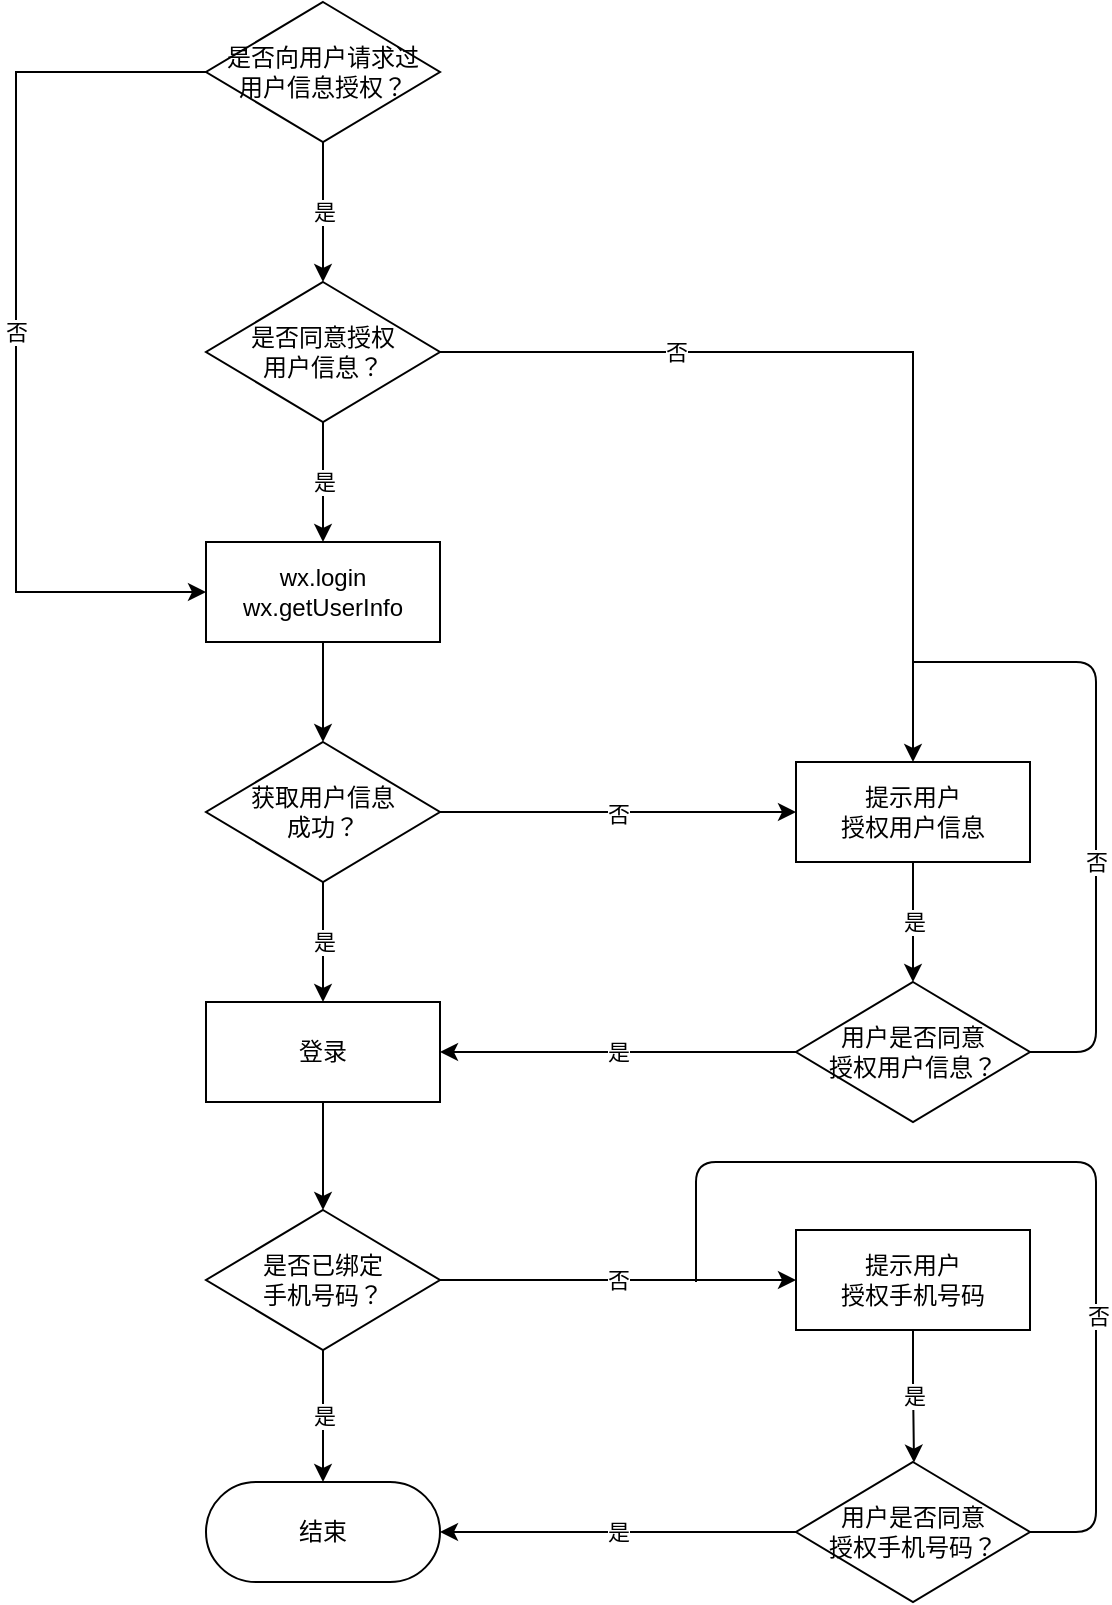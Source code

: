 <mxfile version="13.9.9" type="github">
  <diagram id="C5RBs43oDa-KdzZeNtuy" name="登录流程图">
    <mxGraphModel dx="1038" dy="1783" grid="1" gridSize="10" guides="1" tooltips="1" connect="1" arrows="1" fold="1" page="1" pageScale="1" pageWidth="827" pageHeight="1169" background="none" math="0" shadow="0">
      <root>
        <mxCell id="WIyWlLk6GJQsqaUBKTNV-0" />
        <mxCell id="WIyWlLk6GJQsqaUBKTNV-1" parent="WIyWlLk6GJQsqaUBKTNV-0" />
        <mxCell id="lAcniLtq4Itsd-8eF8fw-53" value="是" style="edgeStyle=orthogonalEdgeStyle;rounded=0;orthogonalLoop=1;jettySize=auto;html=1;shadow=0;" edge="1" parent="WIyWlLk6GJQsqaUBKTNV-1" source="lAcniLtq4Itsd-8eF8fw-22" target="lAcniLtq4Itsd-8eF8fw-51">
          <mxGeometry relative="1" as="geometry" />
        </mxCell>
        <mxCell id="lAcniLtq4Itsd-8eF8fw-22" value="是否同意授权&lt;br&gt;用户信息？" style="shape=rhombus;html=1;dashed=0;whitespace=wrap;perimeter=rhombusPerimeter;rounded=0;shadow=0;whiteSpace=wrap;" vertex="1" parent="WIyWlLk6GJQsqaUBKTNV-1">
          <mxGeometry x="355.0" y="-970" width="117" height="70" as="geometry" />
        </mxCell>
        <mxCell id="lAcniLtq4Itsd-8eF8fw-57" style="edgeStyle=orthogonalEdgeStyle;rounded=0;orthogonalLoop=1;jettySize=auto;html=1;exitX=0.5;exitY=1;exitDx=0;exitDy=0;entryX=0.5;entryY=0;entryDx=0;entryDy=0;shadow=0;" edge="1" parent="WIyWlLk6GJQsqaUBKTNV-1" source="lAcniLtq4Itsd-8eF8fw-51" target="lAcniLtq4Itsd-8eF8fw-56">
          <mxGeometry relative="1" as="geometry" />
        </mxCell>
        <mxCell id="lAcniLtq4Itsd-8eF8fw-51" value="wx.login&lt;br&gt;wx.getUserInfo" style="html=1;dashed=0;whitespace=wrap;rounded=0;shadow=0;whiteSpace=wrap;" vertex="1" parent="WIyWlLk6GJQsqaUBKTNV-1">
          <mxGeometry x="355.0" y="-840.0" width="117" height="50" as="geometry" />
        </mxCell>
        <mxCell id="lAcniLtq4Itsd-8eF8fw-59" value="是" style="edgeStyle=orthogonalEdgeStyle;rounded=0;orthogonalLoop=1;jettySize=auto;html=1;shadow=0;entryX=0.5;entryY=0;entryDx=0;entryDy=0;" edge="1" parent="WIyWlLk6GJQsqaUBKTNV-1" source="lAcniLtq4Itsd-8eF8fw-56" target="lAcniLtq4Itsd-8eF8fw-60">
          <mxGeometry relative="1" as="geometry">
            <mxPoint x="413.5" y="-565" as="targetPoint" />
          </mxGeometry>
        </mxCell>
        <mxCell id="lAcniLtq4Itsd-8eF8fw-62" value="否" style="edgeStyle=orthogonalEdgeStyle;rounded=0;orthogonalLoop=1;jettySize=auto;html=1;exitX=1;exitY=0.5;exitDx=0;exitDy=0;shadow=0;" edge="1" parent="WIyWlLk6GJQsqaUBKTNV-1" source="lAcniLtq4Itsd-8eF8fw-56">
          <mxGeometry relative="1" as="geometry">
            <mxPoint x="650" y="-705" as="targetPoint" />
          </mxGeometry>
        </mxCell>
        <mxCell id="lAcniLtq4Itsd-8eF8fw-56" value="获取用户信息&lt;br&gt;成功？" style="shape=rhombus;html=1;dashed=0;whitespace=wrap;perimeter=rhombusPerimeter;rounded=0;shadow=0;whiteSpace=wrap;" vertex="1" parent="WIyWlLk6GJQsqaUBKTNV-1">
          <mxGeometry x="355" y="-740.0" width="117" height="70" as="geometry" />
        </mxCell>
        <mxCell id="lAcniLtq4Itsd-8eF8fw-65" value="" style="edgeStyle=orthogonalEdgeStyle;rounded=0;orthogonalLoop=1;jettySize=auto;html=1;shadow=0;" edge="1" parent="WIyWlLk6GJQsqaUBKTNV-1" source="lAcniLtq4Itsd-8eF8fw-60" target="lAcniLtq4Itsd-8eF8fw-63">
          <mxGeometry relative="1" as="geometry" />
        </mxCell>
        <mxCell id="lAcniLtq4Itsd-8eF8fw-60" value="登录" style="html=1;dashed=0;whitespace=wrap;rounded=0;shadow=0;whiteSpace=wrap;" vertex="1" parent="WIyWlLk6GJQsqaUBKTNV-1">
          <mxGeometry x="355.0" y="-610.0" width="117" height="50" as="geometry" />
        </mxCell>
        <mxCell id="lAcniLtq4Itsd-8eF8fw-73" value="是" style="edgeStyle=orthogonalEdgeStyle;rounded=0;orthogonalLoop=1;jettySize=auto;html=1;exitX=0.5;exitY=1;exitDx=0;exitDy=0;entryX=0.5;entryY=0;entryDx=0;entryDy=0;shadow=0;" edge="1" parent="WIyWlLk6GJQsqaUBKTNV-1" source="lAcniLtq4Itsd-8eF8fw-54" target="lAcniLtq4Itsd-8eF8fw-72">
          <mxGeometry relative="1" as="geometry" />
        </mxCell>
        <mxCell id="lAcniLtq4Itsd-8eF8fw-54" value="提示用户&lt;br&gt;授权用户信息" style="html=1;dashed=0;whitespace=wrap;rounded=0;shadow=0;whiteSpace=wrap;" vertex="1" parent="WIyWlLk6GJQsqaUBKTNV-1">
          <mxGeometry x="650.0" y="-730.0" width="117" height="50" as="geometry" />
        </mxCell>
        <mxCell id="lAcniLtq4Itsd-8eF8fw-61" value="否" style="edgeStyle=orthogonalEdgeStyle;rounded=0;orthogonalLoop=1;jettySize=auto;html=1;exitX=1;exitY=0.5;exitDx=0;exitDy=0;shadow=0;" edge="1" parent="WIyWlLk6GJQsqaUBKTNV-1" source="lAcniLtq4Itsd-8eF8fw-22" target="lAcniLtq4Itsd-8eF8fw-54">
          <mxGeometry x="-0.466" relative="1" as="geometry">
            <mxPoint x="710" y="-650" as="targetPoint" />
            <mxPoint x="472" y="-935" as="sourcePoint" />
            <mxPoint as="offset" />
          </mxGeometry>
        </mxCell>
        <mxCell id="lAcniLtq4Itsd-8eF8fw-69" value="是" style="edgeStyle=orthogonalEdgeStyle;rounded=0;orthogonalLoop=1;jettySize=auto;html=1;shadow=0;" edge="1" parent="WIyWlLk6GJQsqaUBKTNV-1" source="lAcniLtq4Itsd-8eF8fw-63">
          <mxGeometry relative="1" as="geometry">
            <mxPoint x="413.5" y="-370" as="targetPoint" />
          </mxGeometry>
        </mxCell>
        <mxCell id="lAcniLtq4Itsd-8eF8fw-71" value="否" style="edgeStyle=orthogonalEdgeStyle;rounded=0;orthogonalLoop=1;jettySize=auto;html=1;exitX=1;exitY=0.5;exitDx=0;exitDy=0;shadow=0;" edge="1" parent="WIyWlLk6GJQsqaUBKTNV-1" source="lAcniLtq4Itsd-8eF8fw-63" target="lAcniLtq4Itsd-8eF8fw-70">
          <mxGeometry relative="1" as="geometry" />
        </mxCell>
        <mxCell id="lAcniLtq4Itsd-8eF8fw-63" value="是否已绑定&lt;br&gt;手机号码？" style="shape=rhombus;html=1;dashed=0;whitespace=wrap;perimeter=rhombusPerimeter;rounded=0;shadow=0;whiteSpace=wrap;" vertex="1" parent="WIyWlLk6GJQsqaUBKTNV-1">
          <mxGeometry x="355" y="-506.0" width="117" height="70" as="geometry" />
        </mxCell>
        <mxCell id="lAcniLtq4Itsd-8eF8fw-88" value="是" style="edgeStyle=orthogonalEdgeStyle;rounded=0;orthogonalLoop=1;jettySize=auto;html=1;shadow=0;" edge="1" parent="WIyWlLk6GJQsqaUBKTNV-1" source="lAcniLtq4Itsd-8eF8fw-70" target="lAcniLtq4Itsd-8eF8fw-85">
          <mxGeometry relative="1" as="geometry">
            <Array as="points">
              <mxPoint x="709" y="-420" />
              <mxPoint x="709" y="-420" />
            </Array>
          </mxGeometry>
        </mxCell>
        <mxCell id="lAcniLtq4Itsd-8eF8fw-70" value="提示用户&lt;br&gt;授权手机号码" style="html=1;dashed=0;whitespace=wrap;rounded=0;shadow=0;whiteSpace=wrap;" vertex="1" parent="WIyWlLk6GJQsqaUBKTNV-1">
          <mxGeometry x="650.0" y="-496.0" width="117" height="50" as="geometry" />
        </mxCell>
        <mxCell id="lAcniLtq4Itsd-8eF8fw-74" value="是" style="edgeStyle=orthogonalEdgeStyle;rounded=0;orthogonalLoop=1;jettySize=auto;html=1;exitX=0;exitY=0.5;exitDx=0;exitDy=0;entryX=1;entryY=0.5;entryDx=0;entryDy=0;shadow=0;" edge="1" parent="WIyWlLk6GJQsqaUBKTNV-1" source="lAcniLtq4Itsd-8eF8fw-72" target="lAcniLtq4Itsd-8eF8fw-60">
          <mxGeometry relative="1" as="geometry" />
        </mxCell>
        <mxCell id="lAcniLtq4Itsd-8eF8fw-72" value="用户是否同意&lt;br&gt;授权用户信息？" style="shape=rhombus;html=1;dashed=0;whitespace=wrap;perimeter=rhombusPerimeter;rounded=0;shadow=0;whiteSpace=wrap;" vertex="1" parent="WIyWlLk6GJQsqaUBKTNV-1">
          <mxGeometry x="650" y="-620.0" width="117" height="70" as="geometry" />
        </mxCell>
        <mxCell id="lAcniLtq4Itsd-8eF8fw-77" value="否" style="endArrow=none;html=1;shadow=0;exitX=1;exitY=0.5;exitDx=0;exitDy=0;" edge="1" parent="WIyWlLk6GJQsqaUBKTNV-1" source="lAcniLtq4Itsd-8eF8fw-72">
          <mxGeometry x="-0.198" width="50" height="50" relative="1" as="geometry">
            <mxPoint x="450" y="-630" as="sourcePoint" />
            <mxPoint x="709" y="-780" as="targetPoint" />
            <Array as="points">
              <mxPoint x="800" y="-585" />
              <mxPoint x="800" y="-780" />
            </Array>
            <mxPoint as="offset" />
          </mxGeometry>
        </mxCell>
        <mxCell id="lAcniLtq4Itsd-8eF8fw-80" value="是" style="edgeStyle=orthogonalEdgeStyle;rounded=0;orthogonalLoop=1;jettySize=auto;html=1;shadow=0;" edge="1" parent="WIyWlLk6GJQsqaUBKTNV-1" source="lAcniLtq4Itsd-8eF8fw-79" target="lAcniLtq4Itsd-8eF8fw-22">
          <mxGeometry relative="1" as="geometry" />
        </mxCell>
        <mxCell id="lAcniLtq4Itsd-8eF8fw-84" value="否" style="edgeStyle=orthogonalEdgeStyle;rounded=0;orthogonalLoop=1;jettySize=auto;html=1;exitX=0;exitY=0.5;exitDx=0;exitDy=0;entryX=0;entryY=0.5;entryDx=0;entryDy=0;shadow=0;" edge="1" parent="WIyWlLk6GJQsqaUBKTNV-1" source="lAcniLtq4Itsd-8eF8fw-79" target="lAcniLtq4Itsd-8eF8fw-51">
          <mxGeometry relative="1" as="geometry">
            <mxPoint x="197.0" y="-1075" as="targetPoint" />
            <Array as="points">
              <mxPoint x="260" y="-1075" />
              <mxPoint x="260" y="-815" />
            </Array>
          </mxGeometry>
        </mxCell>
        <mxCell id="lAcniLtq4Itsd-8eF8fw-79" value="是否向用户请求过&lt;br&gt;用户信息授权？" style="shape=rhombus;html=1;dashed=0;whitespace=wrap;perimeter=rhombusPerimeter;rounded=0;shadow=0;whiteSpace=wrap;" vertex="1" parent="WIyWlLk6GJQsqaUBKTNV-1">
          <mxGeometry x="355.0" y="-1110" width="117" height="70" as="geometry" />
        </mxCell>
        <mxCell id="lAcniLtq4Itsd-8eF8fw-87" value="是" style="edgeStyle=orthogonalEdgeStyle;rounded=0;orthogonalLoop=1;jettySize=auto;html=1;exitX=0;exitY=0.5;exitDx=0;exitDy=0;entryX=1;entryY=0.5;entryDx=0;entryDy=0;entryPerimeter=0;shadow=0;" edge="1" parent="WIyWlLk6GJQsqaUBKTNV-1" source="lAcniLtq4Itsd-8eF8fw-85" target="lAcniLtq4Itsd-8eF8fw-86">
          <mxGeometry relative="1" as="geometry" />
        </mxCell>
        <mxCell id="lAcniLtq4Itsd-8eF8fw-85" value="用户是否同意&lt;br&gt;授权手机号码？" style="shape=rhombus;html=1;dashed=0;whitespace=wrap;perimeter=rhombusPerimeter;rounded=0;shadow=0;whiteSpace=wrap;" vertex="1" parent="WIyWlLk6GJQsqaUBKTNV-1">
          <mxGeometry x="650" y="-380.0" width="117" height="70" as="geometry" />
        </mxCell>
        <mxCell id="lAcniLtq4Itsd-8eF8fw-86" value="结束" style="html=1;dashed=0;whitespace=wrap;shape=mxgraph.dfd.start;rounded=0;shadow=0;whiteSpace=wrap;" vertex="1" parent="WIyWlLk6GJQsqaUBKTNV-1">
          <mxGeometry x="355.0" y="-370" width="117" height="50" as="geometry" />
        </mxCell>
        <mxCell id="lAcniLtq4Itsd-8eF8fw-90" value="" style="endArrow=none;html=1;shadow=0;exitX=1;exitY=0.5;exitDx=0;exitDy=0;" edge="1" parent="WIyWlLk6GJQsqaUBKTNV-1" source="lAcniLtq4Itsd-8eF8fw-85">
          <mxGeometry width="50" height="50" relative="1" as="geometry">
            <mxPoint x="837" y="-400" as="sourcePoint" />
            <mxPoint x="600" y="-470" as="targetPoint" />
            <Array as="points">
              <mxPoint x="800" y="-345" />
              <mxPoint x="800" y="-530" />
              <mxPoint x="600" y="-530" />
            </Array>
          </mxGeometry>
        </mxCell>
        <mxCell id="lAcniLtq4Itsd-8eF8fw-91" value="否" style="edgeLabel;html=1;align=center;verticalAlign=middle;resizable=0;points=[];" vertex="1" connectable="0" parent="lAcniLtq4Itsd-8eF8fw-90">
          <mxGeometry x="-0.407" y="-1" relative="1" as="geometry">
            <mxPoint as="offset" />
          </mxGeometry>
        </mxCell>
      </root>
    </mxGraphModel>
  </diagram>
</mxfile>
